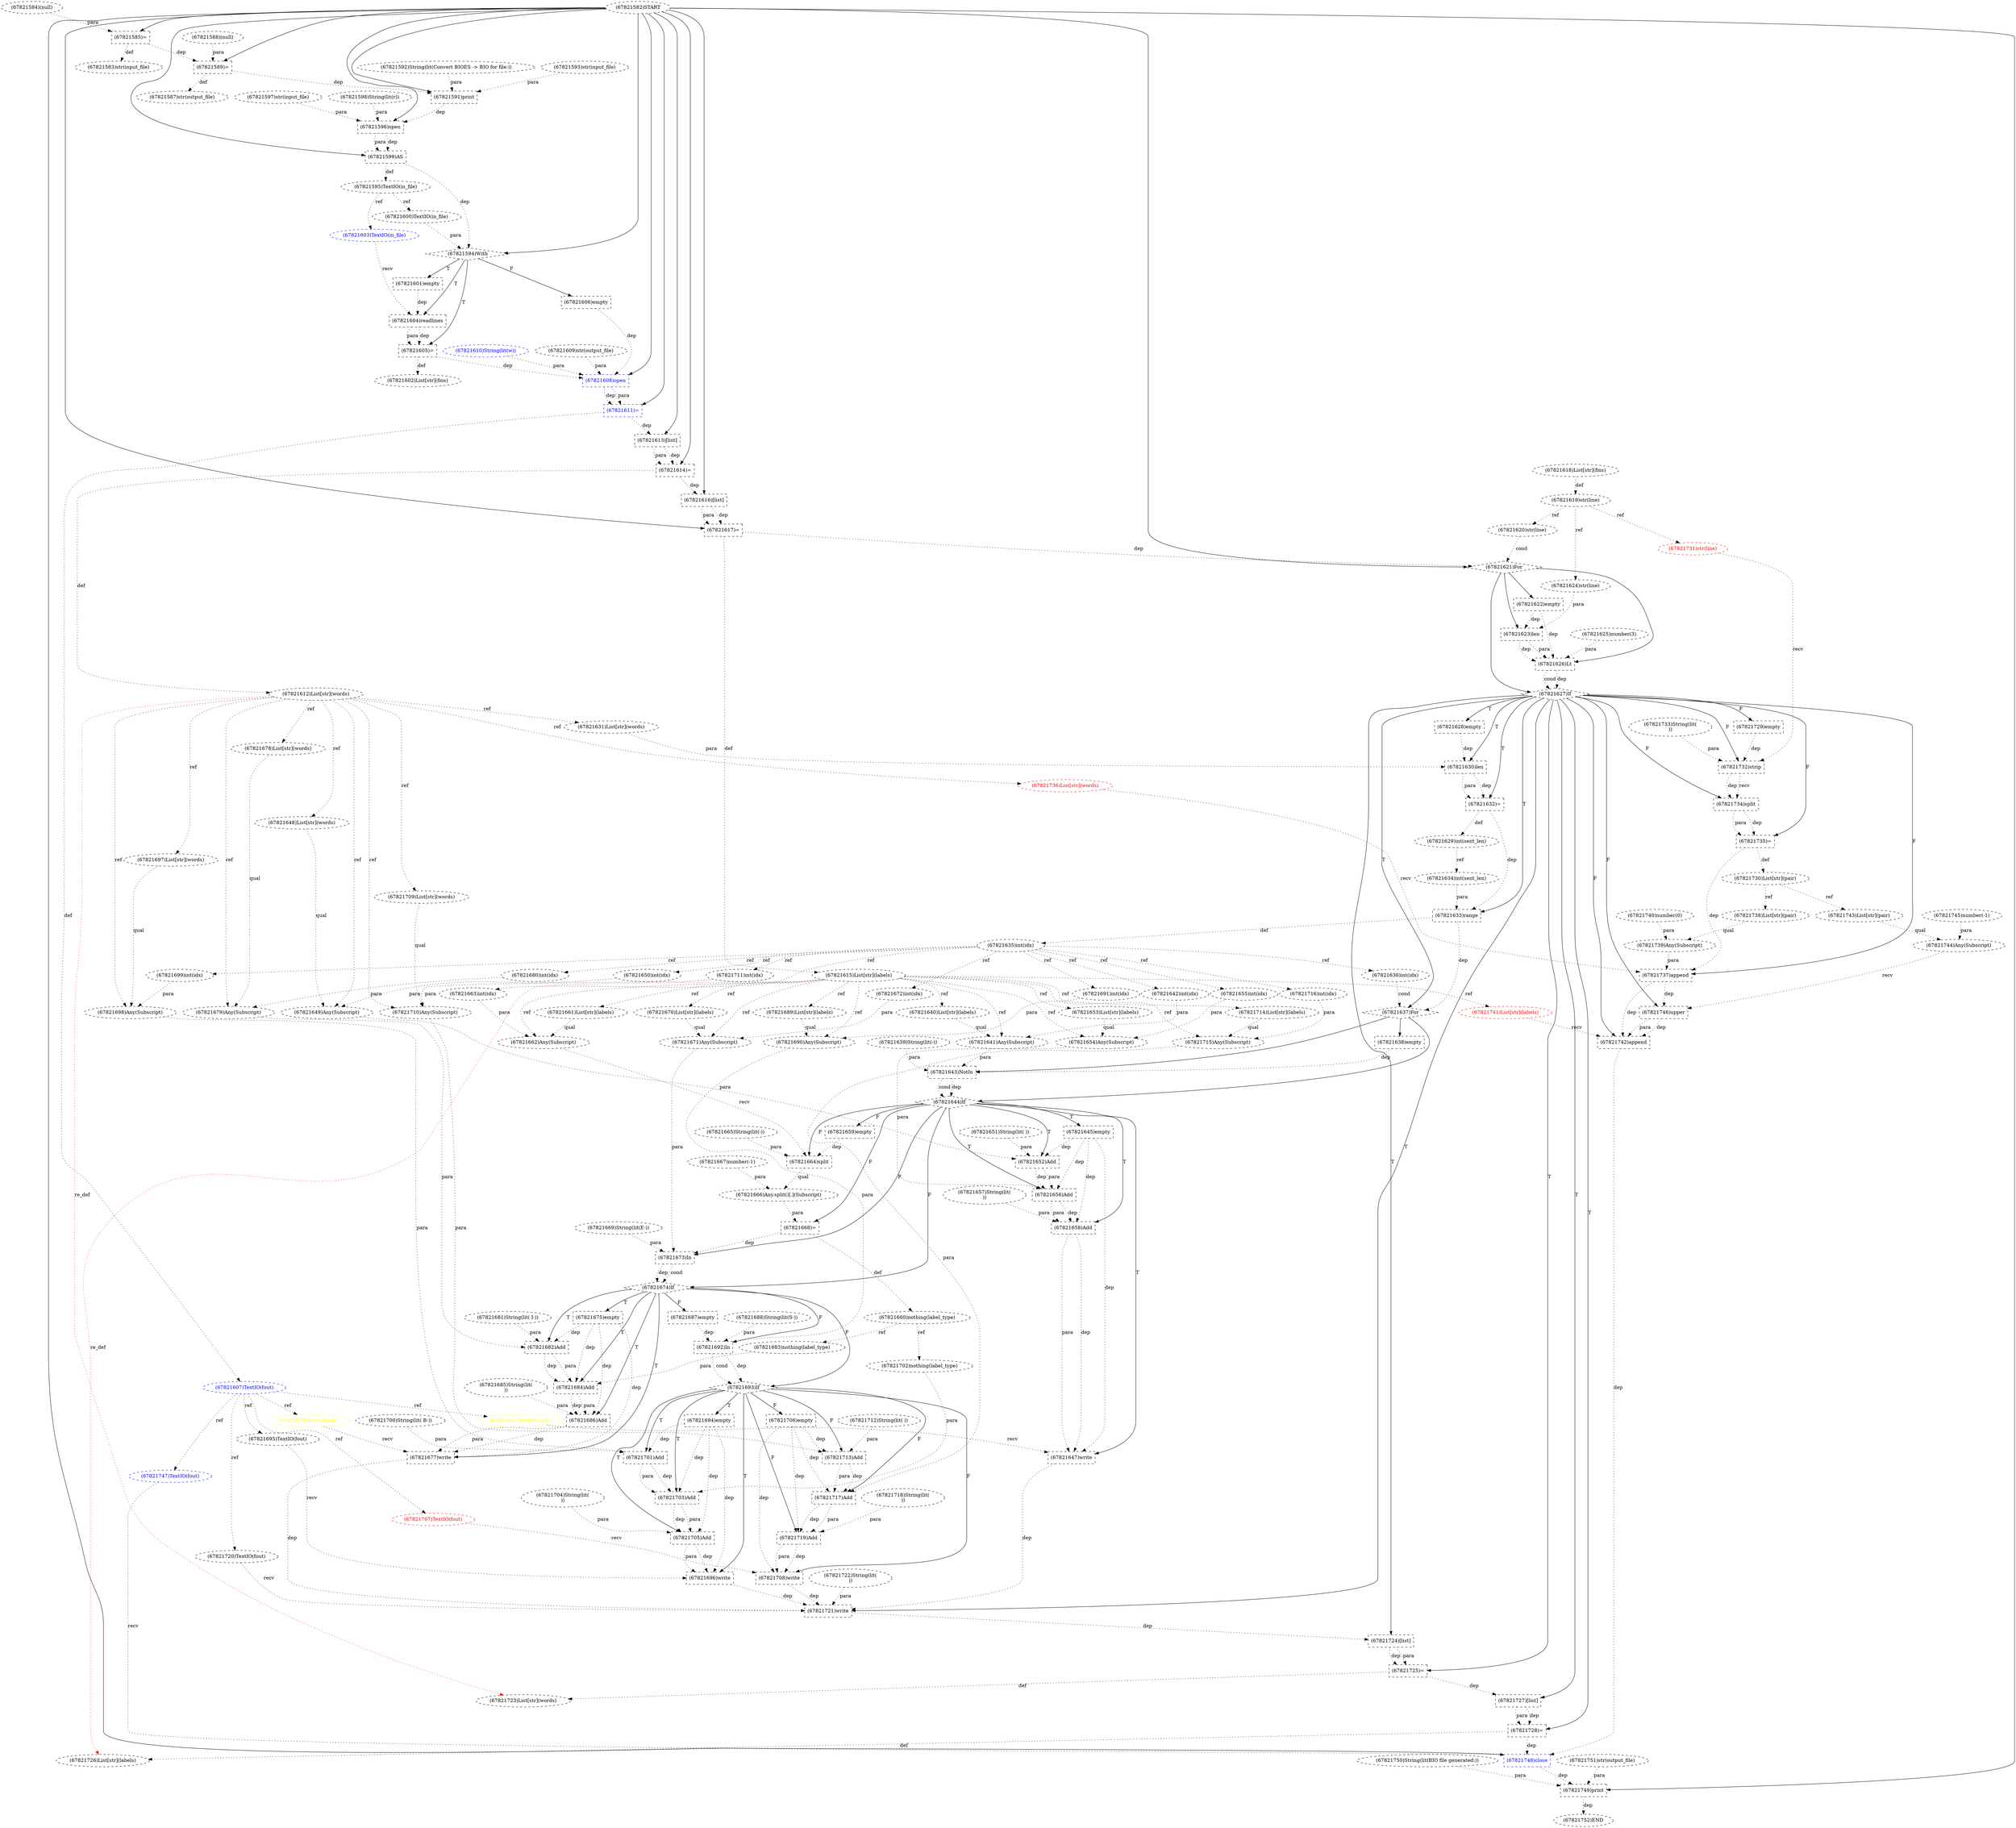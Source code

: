 digraph G {
1 [label="(67821717)Add" shape=box style=dashed]
2 [label="(67821642)int(idx)" shape=ellipse style=dashed]
3 [label="(67821628)empty" shape=box style=dashed]
4 [label="(67821683)nothing(label_type)" shape=ellipse style=dashed]
5 [label="(67821611)=" shape=box style=dashed color=blue fontcolor=blue]
6 [label="(67821597)str(input_file)" shape=ellipse style=dashed]
7 [label="(67821652)Add" shape=box style=dashed]
8 [label="(67821638)empty" shape=box style=dashed]
9 [label="(67821656)Add" shape=box style=dashed]
10 [label="(67821701)Add" shape=box style=dashed]
11 [label="(67821692)In" shape=box style=dashed]
12 [label="(67821747)TextIO(fout)" shape=ellipse style=dashed color=blue fontcolor=blue]
13 [label="(67821608)open" shape=box style=dashed color=blue fontcolor=blue]
14 [label="(67821752)END" style=dashed]
15 [label="(67821658)Add" shape=box style=dashed]
16 [label="(67821610)String(lit(w))" shape=ellipse style=dashed color=blue fontcolor=blue]
17 [label="(67821748)close" shape=box style=dashed color=blue fontcolor=blue]
18 [label="(67821612)List[str](words)" shape=ellipse style=dashed]
19 [label="(67821743)List[str](pair)" shape=ellipse style=dashed]
20 [label="(67821620)str(line)" shape=ellipse style=dashed]
21 [label="(67821680)int(idx)" shape=ellipse style=dashed]
22 [label="(67821712)String(lit( ))" shape=ellipse style=dashed]
23 [label="(67821664)split" shape=box style=dashed]
24 [label="(67821675)empty" shape=box style=dashed]
25 [label="(67821623)len" shape=box style=dashed]
26 [label="(67821627)If" shape=diamond style=dashed]
27 [label="(67821619)str(line)" shape=ellipse style=dashed]
28 [label="(67821710)Any(Subscript)" shape=ellipse style=dashed]
29 [label="(67821591)print" shape=box style=dashed]
30 [label="(67821621)For" shape=diamond style=dashed]
31 [label="(67821734)split" shape=box style=dashed]
32 [label="(67821614)=" shape=box style=dashed]
33 [label="(67821686)Add" shape=box style=dashed]
34 [label="(67821749)print" shape=box style=dashed]
35 [label="(67821687)empty" shape=box style=dashed]
36 [label="(67821736)List[str](words)" shape=ellipse style=dashed color=red fontcolor=red]
37 [label="(67821673)In" shape=box style=dashed]
38 [label="(67821648)List[str](words)" shape=ellipse style=dashed]
39 [label="(67821633)range" shape=box style=dashed]
40 [label="(67821601)empty" shape=box style=dashed]
41 [label="(67821685)String(lit(
))" shape=ellipse style=dashed]
42 [label="(67821740)number(0)" shape=ellipse style=dashed]
43 [label="(67821626)Lt" shape=box style=dashed]
44 [label="(67821703)Add" shape=box style=dashed]
45 [label="(67821679)Any(Subscript)" shape=ellipse style=dashed]
46 [label="(67821693)If" shape=diamond style=dashed]
47 [label="(67821674)If" shape=diamond style=dashed]
48 [label="(67821750)String(lit(BIO file generated:))" shape=ellipse style=dashed]
49 [label="(67821585)=" shape=box style=dashed]
50 [label="(67821705)Add" shape=box style=dashed]
51 [label="(67821609)str(output_file)" shape=ellipse style=dashed]
52 [label="(67821681)String(lit( I-))" shape=ellipse style=dashed]
53 [label="(67821677)write" shape=box style=dashed]
54 [label="(67821707)TextIO(fout)" shape=ellipse style=dashed color=red fontcolor=red]
55 [label="(67821691)int(idx)" shape=ellipse style=dashed]
56 [label="(67821668)=" shape=box style=dashed]
57 [label="(67821689)List[str](labels)" shape=ellipse style=dashed]
58 [label="(67821746)upper" shape=box style=dashed]
59 [label="(67821698)Any(Subscript)" shape=ellipse style=dashed]
60 [label="(67821631)List[str](words)" shape=ellipse style=dashed]
61 [label="(67821666)Any.split()[.](Subscript)" shape=ellipse style=dashed]
62 [label="(67821654)Any(Subscript)" shape=ellipse style=dashed]
63 [label="(67821670)List[str](labels)" shape=ellipse style=dashed]
64 [label="(67821709)List[str](words)" shape=ellipse style=dashed]
65 [label="(67821735)=" shape=box style=dashed]
66 [label="(67821669)String(lit(E-))" shape=ellipse style=dashed]
67 [label="(67821615)List[str](labels)" shape=ellipse style=dashed]
68 [label="(67821729)empty" shape=box style=dashed]
69 [label="(67821629)int(sent_len)" shape=ellipse style=dashed]
70 [label="(67821667)number(-1)" shape=ellipse style=dashed]
71 [label="(67821607)TextIO(fout)" shape=ellipse style=dashed color=blue fontcolor=blue]
72 [label="(67821697)List[str](words)" shape=ellipse style=dashed]
73 [label="(67821583)str(input_file)" shape=ellipse style=dashed]
74 [label="(67821636)int(idx)" shape=ellipse style=dashed]
75 [label="(67821640)List[str](labels)" shape=ellipse style=dashed]
76 [label="(67821632)=" shape=box style=dashed]
77 [label="(67821742)append" shape=box style=dashed]
78 [label="(67821678)List[str](words)" shape=ellipse style=dashed]
79 [label="(67821651)String(lit( ))" shape=ellipse style=dashed]
80 [label="(67821718)String(lit(
))" shape=ellipse style=dashed]
81 [label="(67821684)Add" shape=box style=dashed]
82 [label="(67821732)strip" shape=box style=dashed]
83 [label="(67821720)TextIO(fout)" shape=ellipse style=dashed color=black fontcolor=black]
84 [label="(67821625)number(3)" shape=ellipse style=dashed]
85 [label="(67821635)int(idx)" shape=ellipse style=dashed]
86 [label="(67821676)TextIO(fout)" shape=ellipse style=dashed color=yellow fontcolor=yellow]
87 [label="(67821604)readlines" shape=box style=dashed]
88 [label="(67821650)int(idx)" shape=ellipse style=dashed]
89 [label="(67821662)Any(Subscript)" shape=ellipse style=dashed]
90 [label="(67821730)List[str](pair)" shape=ellipse style=dashed]
91 [label="(67821593)str(input_file)" shape=ellipse style=dashed]
92 [label="(67821719)Add" shape=box style=dashed]
93 [label="(67821716)int(idx)" shape=ellipse style=dashed]
94 [label="(67821594)With" shape=diamond style=dashed]
95 [label="(67821665)String(lit(-))" shape=ellipse style=dashed]
96 [label="(67821641)Any(Subscript)" shape=ellipse style=dashed]
97 [label="(67821603)TextIO(in_file)" shape=ellipse style=dashed color=blue fontcolor=blue]
98 [label="(67821663)int(idx)" shape=ellipse style=dashed]
99 [label="(67821702)nothing(label_type)" shape=ellipse style=dashed]
100 [label="(67821588)(null)" shape=ellipse style=dashed]
101 [label="(67821731)str(line)" shape=ellipse style=dashed color=red fontcolor=red]
102 [label="(67821596)open" shape=box style=dashed]
103 [label="(67821690)Any(Subscript)" shape=ellipse style=dashed]
104 [label="(67821723)List[str](words)" shape=ellipse style=dashed]
105 [label="(67821630)len" shape=box style=dashed]
106 [label="(67821722)String(lit(
))" shape=ellipse style=dashed]
107 [label="(67821592)String(lit(Convert BIOES -> BIO for file:))" shape=ellipse style=dashed]
108 [label="(67821600)TextIO(in_file)" shape=ellipse style=dashed]
109 [label="(67821618)List[str](fins)" shape=ellipse style=dashed]
110 [label="(67821639)String(lit(-))" shape=ellipse style=dashed]
111 [label="(67821721)write" shape=box style=dashed]
112 [label="(67821745)number(-1)" shape=ellipse style=dashed]
113 [label="(67821672)int(idx)" shape=ellipse style=dashed]
114 [label="(67821741)List[str](labels)" shape=ellipse style=dashed color=red fontcolor=red]
115 [label="(67821733)String(lit(
))" shape=ellipse style=dashed]
116 [label="(67821682)Add" shape=box style=dashed]
117 [label="(67821727)[list]" shape=box style=dashed]
118 [label="(67821695)TextIO(fout)" shape=ellipse style=dashed color=black fontcolor=black]
119 [label="(67821699)int(idx)" shape=ellipse style=dashed]
120 [label="(67821728)=" shape=box style=dashed]
121 [label="(67821645)empty" shape=box style=dashed]
122 [label="(67821726)List[str](labels)" shape=ellipse style=dashed]
123 [label="(67821694)empty" shape=box style=dashed]
124 [label="(67821725)=" shape=box style=dashed]
125 [label="(67821598)String(lit(r))" shape=ellipse style=dashed]
126 [label="(67821616)[list]" shape=box style=dashed]
127 [label="(67821704)String(lit(
))" shape=ellipse style=dashed]
128 [label="(67821739)Any(Subscript)" shape=ellipse style=dashed]
129 [label="(67821724)[list]" shape=box style=dashed]
130 [label="(67821622)empty" shape=box style=dashed]
131 [label="(67821644)If" shape=diamond style=dashed]
132 [label="(67821587)str(output_file)" shape=ellipse style=dashed]
133 [label="(67821671)Any(Subscript)" shape=ellipse style=dashed]
134 [label="(67821643)NotIn" shape=box style=dashed]
135 [label="(67821744)Any(Subscript)" shape=ellipse style=dashed]
136 [label="(67821688)String(lit(S-))" shape=ellipse style=dashed]
137 [label="(67821602)List[str](fins)" shape=ellipse style=dashed]
138 [label="(67821661)List[str](labels)" shape=ellipse style=dashed]
139 [label="(67821582)START" style=dashed]
140 [label="(67821605)=" shape=box style=dashed]
141 [label="(67821634)int(sent_len)" shape=ellipse style=dashed]
142 [label="(67821613)[list]" shape=box style=dashed]
143 [label="(67821589)=" shape=box style=dashed]
144 [label="(67821711)int(idx)" shape=ellipse style=dashed]
145 [label="(67821751)str(output_file)" shape=ellipse style=dashed]
146 [label="(67821595)TextIO(in_file)" shape=ellipse style=dashed]
147 [label="(67821660)nothing(label_type)" shape=ellipse style=dashed]
148 [label="(67821738)List[str](pair)" shape=ellipse style=dashed]
149 [label="(67821653)List[str](labels)" shape=ellipse style=dashed]
150 [label="(67821637)For" shape=diamond style=dashed]
151 [label="(67821646)TextIO(fout)" shape=ellipse style=dashed color=yellow fontcolor=yellow]
152 [label="(67821649)Any(Subscript)" shape=ellipse style=dashed]
153 [label="(67821700)String(lit( B-))" shape=ellipse style=dashed]
154 [label="(67821657)String(lit(
))" shape=ellipse style=dashed]
155 [label="(67821713)Add" shape=box style=dashed]
156 [label="(67821624)str(line)" shape=ellipse style=dashed]
157 [label="(67821708)write" shape=box style=dashed]
158 [label="(67821655)int(idx)" shape=ellipse style=dashed]
159 [label="(67821715)Any(Subscript)" shape=ellipse style=dashed]
160 [label="(67821606)empty" shape=box style=dashed]
161 [label="(67821706)empty" shape=box style=dashed]
162 [label="(67821714)List[str](labels)" shape=ellipse style=dashed]
163 [label="(67821696)write" shape=box style=dashed]
164 [label="(67821659)empty" shape=box style=dashed]
165 [label="(67821599)AS" shape=box style=dashed]
166 [label="(67821617)=" shape=box style=dashed]
167 [label="(67821584)(null)" shape=ellipse style=dashed]
168 [label="(67821647)write" shape=box style=dashed]
169 [label="(67821737)append" shape=box style=dashed]
46 -> 1 [label="F"];
155 -> 1 [label="dep" style=dotted];
155 -> 1 [label="para" style=dotted];
159 -> 1 [label="para" style=dotted];
161 -> 1 [label="dep" style=dotted];
85 -> 2 [label="ref" style=dotted];
26 -> 3 [label="T"];
147 -> 4 [label="ref" style=dotted];
139 -> 5 [label="" style=solid];
13 -> 5 [label="dep" style=dotted];
13 -> 5 [label="para" style=dotted];
131 -> 7 [label="T"];
152 -> 7 [label="para" style=dotted];
79 -> 7 [label="para" style=dotted];
121 -> 7 [label="dep" style=dotted];
150 -> 8 [label="" style=solid];
131 -> 9 [label="T"];
7 -> 9 [label="dep" style=dotted];
7 -> 9 [label="para" style=dotted];
62 -> 9 [label="para" style=dotted];
121 -> 9 [label="dep" style=dotted];
46 -> 10 [label="T"];
59 -> 10 [label="para" style=dotted];
153 -> 10 [label="para" style=dotted];
123 -> 10 [label="dep" style=dotted];
47 -> 11 [label="F"];
136 -> 11 [label="para" style=dotted];
103 -> 11 [label="para" style=dotted];
35 -> 11 [label="dep" style=dotted];
71 -> 12 [label="ref" style=dotted];
139 -> 13 [label="" style=solid];
51 -> 13 [label="para" style=dotted];
16 -> 13 [label="para" style=dotted];
160 -> 13 [label="dep" style=dotted];
140 -> 13 [label="dep" style=dotted];
34 -> 14 [label="dep" style=dotted];
131 -> 15 [label="T"];
9 -> 15 [label="dep" style=dotted];
9 -> 15 [label="para" style=dotted];
154 -> 15 [label="para" style=dotted];
121 -> 15 [label="dep" style=dotted];
139 -> 17 [label="" style=solid];
12 -> 17 [label="recv" style=dotted];
120 -> 17 [label="dep" style=dotted];
77 -> 17 [label="dep" style=dotted];
32 -> 18 [label="def" style=dotted];
90 -> 19 [label="ref" style=dotted];
27 -> 20 [label="ref" style=dotted];
85 -> 21 [label="ref" style=dotted];
131 -> 23 [label="F"];
89 -> 23 [label="recv" style=dotted];
95 -> 23 [label="para" style=dotted];
164 -> 23 [label="dep" style=dotted];
47 -> 24 [label="T"];
30 -> 25 [label="" style=solid];
156 -> 25 [label="para" style=dotted];
130 -> 25 [label="dep" style=dotted];
30 -> 26 [label="" style=solid];
43 -> 26 [label="dep" style=dotted];
43 -> 26 [label="cond" style=dotted];
109 -> 27 [label="def" style=dotted];
64 -> 28 [label="qual" style=dotted];
144 -> 28 [label="para" style=dotted];
18 -> 28 [label="ref" style=dotted];
139 -> 29 [label="" style=solid];
107 -> 29 [label="para" style=dotted];
91 -> 29 [label="para" style=dotted];
143 -> 29 [label="dep" style=dotted];
139 -> 30 [label="" style=solid];
20 -> 30 [label="cond" style=dotted];
166 -> 30 [label="dep" style=dotted];
26 -> 31 [label="F"];
82 -> 31 [label="dep" style=dotted];
82 -> 31 [label="recv" style=dotted];
139 -> 32 [label="" style=solid];
142 -> 32 [label="dep" style=dotted];
142 -> 32 [label="para" style=dotted];
47 -> 33 [label="T"];
81 -> 33 [label="dep" style=dotted];
81 -> 33 [label="para" style=dotted];
41 -> 33 [label="para" style=dotted];
24 -> 33 [label="dep" style=dotted];
139 -> 34 [label="" style=solid];
48 -> 34 [label="para" style=dotted];
145 -> 34 [label="para" style=dotted];
17 -> 34 [label="dep" style=dotted];
47 -> 35 [label="F"];
18 -> 36 [label="ref" style=dotted];
131 -> 37 [label="F"];
66 -> 37 [label="para" style=dotted];
133 -> 37 [label="para" style=dotted];
56 -> 37 [label="dep" style=dotted];
18 -> 38 [label="ref" style=dotted];
26 -> 39 [label="T"];
141 -> 39 [label="para" style=dotted];
76 -> 39 [label="dep" style=dotted];
94 -> 40 [label="T"];
30 -> 43 [label="" style=solid];
25 -> 43 [label="dep" style=dotted];
25 -> 43 [label="para" style=dotted];
84 -> 43 [label="para" style=dotted];
130 -> 43 [label="dep" style=dotted];
46 -> 44 [label="T"];
10 -> 44 [label="dep" style=dotted];
10 -> 44 [label="para" style=dotted];
99 -> 44 [label="para" style=dotted];
123 -> 44 [label="dep" style=dotted];
78 -> 45 [label="qual" style=dotted];
21 -> 45 [label="para" style=dotted];
18 -> 45 [label="ref" style=dotted];
47 -> 46 [label="F"];
11 -> 46 [label="dep" style=dotted];
11 -> 46 [label="cond" style=dotted];
131 -> 47 [label="F"];
37 -> 47 [label="dep" style=dotted];
37 -> 47 [label="cond" style=dotted];
139 -> 49 [label="" style=solid];
167 -> 49 [label="para" style=dotted];
46 -> 50 [label="T"];
44 -> 50 [label="dep" style=dotted];
44 -> 50 [label="para" style=dotted];
127 -> 50 [label="para" style=dotted];
123 -> 50 [label="dep" style=dotted];
47 -> 53 [label="T"];
86 -> 53 [label="recv" style=dotted];
33 -> 53 [label="dep" style=dotted];
33 -> 53 [label="para" style=dotted];
24 -> 53 [label="dep" style=dotted];
71 -> 54 [label="ref" style=dotted];
85 -> 55 [label="ref" style=dotted];
131 -> 56 [label="F"];
61 -> 56 [label="para" style=dotted];
67 -> 57 [label="ref" style=dotted];
26 -> 58 [label="F"];
135 -> 58 [label="recv" style=dotted];
169 -> 58 [label="dep" style=dotted];
72 -> 59 [label="qual" style=dotted];
119 -> 59 [label="para" style=dotted];
18 -> 59 [label="ref" style=dotted];
18 -> 60 [label="ref" style=dotted];
23 -> 61 [label="qual" style=dotted];
70 -> 61 [label="para" style=dotted];
149 -> 62 [label="qual" style=dotted];
158 -> 62 [label="para" style=dotted];
67 -> 62 [label="ref" style=dotted];
67 -> 63 [label="ref" style=dotted];
18 -> 64 [label="ref" style=dotted];
26 -> 65 [label="F"];
31 -> 65 [label="dep" style=dotted];
31 -> 65 [label="para" style=dotted];
166 -> 67 [label="def" style=dotted];
26 -> 68 [label="F"];
76 -> 69 [label="def" style=dotted];
5 -> 71 [label="def" style=dotted];
18 -> 72 [label="ref" style=dotted];
49 -> 73 [label="def" style=dotted];
85 -> 74 [label="ref" style=dotted];
67 -> 75 [label="ref" style=dotted];
26 -> 76 [label="T"];
105 -> 76 [label="dep" style=dotted];
105 -> 76 [label="para" style=dotted];
26 -> 77 [label="F"];
114 -> 77 [label="recv" style=dotted];
58 -> 77 [label="dep" style=dotted];
58 -> 77 [label="para" style=dotted];
169 -> 77 [label="dep" style=dotted];
18 -> 78 [label="ref" style=dotted];
47 -> 81 [label="T"];
116 -> 81 [label="dep" style=dotted];
116 -> 81 [label="para" style=dotted];
4 -> 81 [label="para" style=dotted];
24 -> 81 [label="dep" style=dotted];
26 -> 82 [label="F"];
101 -> 82 [label="recv" style=dotted];
115 -> 82 [label="para" style=dotted];
68 -> 82 [label="dep" style=dotted];
71 -> 83 [label="ref" style=dotted];
39 -> 85 [label="def" style=dotted];
71 -> 86 [label="ref" style=dotted];
94 -> 87 [label="T"];
97 -> 87 [label="recv" style=dotted];
40 -> 87 [label="dep" style=dotted];
85 -> 88 [label="ref" style=dotted];
138 -> 89 [label="qual" style=dotted];
98 -> 89 [label="para" style=dotted];
67 -> 89 [label="ref" style=dotted];
65 -> 90 [label="def" style=dotted];
46 -> 92 [label="F"];
1 -> 92 [label="dep" style=dotted];
1 -> 92 [label="para" style=dotted];
80 -> 92 [label="para" style=dotted];
161 -> 92 [label="dep" style=dotted];
85 -> 93 [label="ref" style=dotted];
139 -> 94 [label="" style=solid];
165 -> 94 [label="dep" style=dotted];
108 -> 94 [label="para" style=dotted];
75 -> 96 [label="qual" style=dotted];
2 -> 96 [label="para" style=dotted];
67 -> 96 [label="ref" style=dotted];
146 -> 97 [label="ref" style=dotted];
85 -> 98 [label="ref" style=dotted];
147 -> 99 [label="ref" style=dotted];
27 -> 101 [label="ref" style=dotted];
139 -> 102 [label="" style=solid];
6 -> 102 [label="para" style=dotted];
125 -> 102 [label="para" style=dotted];
29 -> 102 [label="dep" style=dotted];
57 -> 103 [label="qual" style=dotted];
55 -> 103 [label="para" style=dotted];
67 -> 103 [label="ref" style=dotted];
124 -> 104 [label="def" style=dotted];
18 -> 104 [label="re_def" style=dotted color=red];
26 -> 105 [label="T"];
60 -> 105 [label="para" style=dotted];
3 -> 105 [label="dep" style=dotted];
146 -> 108 [label="ref" style=dotted];
26 -> 111 [label="T"];
83 -> 111 [label="recv" style=dotted];
106 -> 111 [label="para" style=dotted];
53 -> 111 [label="dep" style=dotted];
163 -> 111 [label="dep" style=dotted];
157 -> 111 [label="dep" style=dotted];
168 -> 111 [label="dep" style=dotted];
85 -> 113 [label="ref" style=dotted];
67 -> 114 [label="ref" style=dotted];
47 -> 116 [label="T"];
45 -> 116 [label="para" style=dotted];
52 -> 116 [label="para" style=dotted];
24 -> 116 [label="dep" style=dotted];
26 -> 117 [label="T"];
124 -> 117 [label="dep" style=dotted];
71 -> 118 [label="ref" style=dotted];
85 -> 119 [label="ref" style=dotted];
26 -> 120 [label="T"];
117 -> 120 [label="dep" style=dotted];
117 -> 120 [label="para" style=dotted];
131 -> 121 [label="T"];
120 -> 122 [label="def" style=dotted];
67 -> 122 [label="re_def" style=dotted color=red];
46 -> 123 [label="T"];
26 -> 124 [label="T"];
129 -> 124 [label="dep" style=dotted];
129 -> 124 [label="para" style=dotted];
139 -> 126 [label="" style=solid];
32 -> 126 [label="dep" style=dotted];
148 -> 128 [label="qual" style=dotted];
42 -> 128 [label="para" style=dotted];
26 -> 129 [label="T"];
111 -> 129 [label="dep" style=dotted];
30 -> 130 [label="" style=solid];
150 -> 131 [label="" style=solid];
134 -> 131 [label="dep" style=dotted];
134 -> 131 [label="cond" style=dotted];
143 -> 132 [label="def" style=dotted];
63 -> 133 [label="qual" style=dotted];
113 -> 133 [label="para" style=dotted];
67 -> 133 [label="ref" style=dotted];
150 -> 134 [label="" style=solid];
110 -> 134 [label="para" style=dotted];
96 -> 134 [label="para" style=dotted];
8 -> 134 [label="dep" style=dotted];
19 -> 135 [label="qual" style=dotted];
112 -> 135 [label="para" style=dotted];
140 -> 137 [label="def" style=dotted];
67 -> 138 [label="ref" style=dotted];
94 -> 140 [label="T"];
87 -> 140 [label="dep" style=dotted];
87 -> 140 [label="para" style=dotted];
69 -> 141 [label="ref" style=dotted];
139 -> 142 [label="" style=solid];
5 -> 142 [label="dep" style=dotted];
139 -> 143 [label="" style=solid];
100 -> 143 [label="para" style=dotted];
49 -> 143 [label="dep" style=dotted];
85 -> 144 [label="ref" style=dotted];
165 -> 146 [label="def" style=dotted];
56 -> 147 [label="def" style=dotted];
90 -> 148 [label="ref" style=dotted];
67 -> 149 [label="ref" style=dotted];
26 -> 150 [label="T"];
39 -> 150 [label="dep" style=dotted];
74 -> 150 [label="cond" style=dotted];
71 -> 151 [label="ref" style=dotted];
38 -> 152 [label="qual" style=dotted];
88 -> 152 [label="para" style=dotted];
18 -> 152 [label="ref" style=dotted];
46 -> 155 [label="F"];
28 -> 155 [label="para" style=dotted];
22 -> 155 [label="para" style=dotted];
161 -> 155 [label="dep" style=dotted];
27 -> 156 [label="ref" style=dotted];
46 -> 157 [label="F"];
54 -> 157 [label="recv" style=dotted];
92 -> 157 [label="dep" style=dotted];
92 -> 157 [label="para" style=dotted];
161 -> 157 [label="dep" style=dotted];
85 -> 158 [label="ref" style=dotted];
162 -> 159 [label="qual" style=dotted];
93 -> 159 [label="para" style=dotted];
67 -> 159 [label="ref" style=dotted];
94 -> 160 [label="F"];
46 -> 161 [label="F"];
67 -> 162 [label="ref" style=dotted];
46 -> 163 [label="T"];
118 -> 163 [label="recv" style=dotted];
50 -> 163 [label="dep" style=dotted];
50 -> 163 [label="para" style=dotted];
123 -> 163 [label="dep" style=dotted];
131 -> 164 [label="F"];
139 -> 165 [label="" style=solid];
102 -> 165 [label="dep" style=dotted];
102 -> 165 [label="para" style=dotted];
139 -> 166 [label="" style=solid];
126 -> 166 [label="dep" style=dotted];
126 -> 166 [label="para" style=dotted];
131 -> 168 [label="T"];
151 -> 168 [label="recv" style=dotted];
15 -> 168 [label="dep" style=dotted];
15 -> 168 [label="para" style=dotted];
121 -> 168 [label="dep" style=dotted];
26 -> 169 [label="F"];
36 -> 169 [label="recv" style=dotted];
128 -> 169 [label="para" style=dotted];
65 -> 169 [label="dep" style=dotted];
}